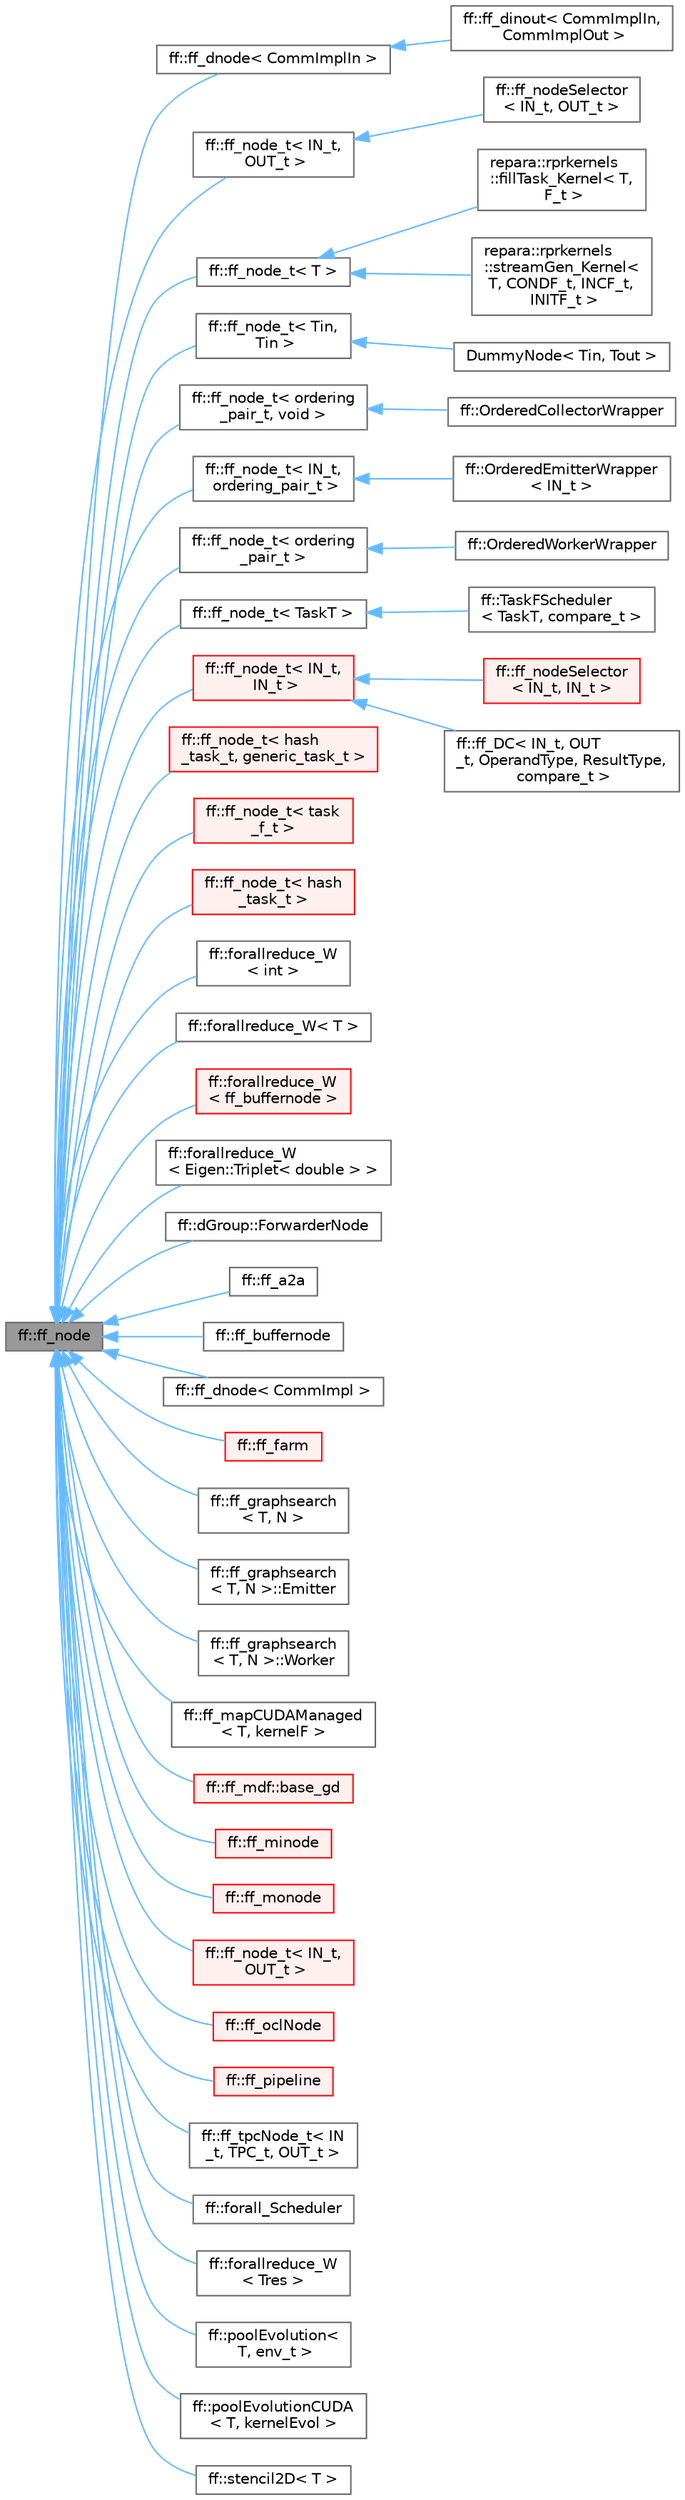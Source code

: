 digraph "ff::ff_node"
{
 // LATEX_PDF_SIZE
  bgcolor="transparent";
  edge [fontname=Helvetica,fontsize=10,labelfontname=Helvetica,labelfontsize=10];
  node [fontname=Helvetica,fontsize=10,shape=box,height=0.2,width=0.4];
  rankdir="LR";
  Node1 [id="Node000001",label="ff::ff_node",height=0.2,width=0.4,color="gray40", fillcolor="grey60", style="filled", fontcolor="black",tooltip="The FastFlow abstract contanier for a parallel activity (actor)."];
  Node1 -> Node2 [id="edge1_Node000001_Node000002",dir="back",color="steelblue1",style="solid",tooltip=" "];
  Node2 [id="Node000002",label="ff::ff_dnode\< CommImplIn \>",height=0.2,width=0.4,color="gray40", fillcolor="white", style="filled",URL="$classff_1_1ff__dnode.html",tooltip=" "];
  Node2 -> Node3 [id="edge2_Node000002_Node000003",dir="back",color="steelblue1",style="solid",tooltip=" "];
  Node3 [id="Node000003",label="ff::ff_dinout\< CommImplIn,\l CommImplOut \>",height=0.2,width=0.4,color="gray40", fillcolor="white", style="filled",URL="$classff_1_1ff__dinout.html",tooltip="A ff::ff_dnode serving both Input and Output to the network"];
  Node1 -> Node4 [id="edge3_Node000001_Node000004",dir="back",color="steelblue1",style="solid",tooltip=" "];
  Node4 [id="Node000004",label="ff::ff_node_t\< IN_t,\l OUT_t \>",height=0.2,width=0.4,color="gray40", fillcolor="white", style="filled",URL="$structff_1_1ff__node__t.html",tooltip=" "];
  Node4 -> Node5 [id="edge4_Node000004_Node000005",dir="back",color="steelblue1",style="solid",tooltip=" "];
  Node5 [id="Node000005",label="ff::ff_nodeSelector\l\< IN_t, OUT_t \>",height=0.2,width=0.4,color="gray40", fillcolor="white", style="filled",URL="$classff_1_1ff__node_selector.html",tooltip=" "];
  Node1 -> Node6 [id="edge5_Node000001_Node000006",dir="back",color="steelblue1",style="solid",tooltip=" "];
  Node6 [id="Node000006",label="ff::ff_node_t\< T \>",height=0.2,width=0.4,color="gray40", fillcolor="white", style="filled",URL="$structff_1_1ff__node__t.html",tooltip=" "];
  Node6 -> Node7 [id="edge6_Node000006_Node000007",dir="back",color="steelblue1",style="solid",tooltip=" "];
  Node7 [id="Node000007",label="repara::rprkernels\l::fillTask_Kernel\< T,\l F_t \>",height=0.2,width=0.4,color="gray40", fillcolor="white", style="filled",URL="$classrepara_1_1rprkernels_1_1fill_task___kernel.html",tooltip=" "];
  Node6 -> Node8 [id="edge7_Node000006_Node000008",dir="back",color="steelblue1",style="solid",tooltip=" "];
  Node8 [id="Node000008",label="repara::rprkernels\l::streamGen_Kernel\<\l T, CONDF_t, INCF_t,\l INITF_t \>",height=0.2,width=0.4,color="gray40", fillcolor="white", style="filled",URL="$classrepara_1_1rprkernels_1_1stream_gen___kernel.html",tooltip=" "];
  Node1 -> Node9 [id="edge8_Node000001_Node000009",dir="back",color="steelblue1",style="solid",tooltip=" "];
  Node9 [id="Node000009",label="ff::ff_node_t\< Tin,\l Tin \>",height=0.2,width=0.4,color="gray40", fillcolor="white", style="filled",URL="$structff_1_1ff__node__t.html",tooltip=" "];
  Node9 -> Node10 [id="edge9_Node000009_Node000010",dir="back",color="steelblue1",style="solid",tooltip=" "];
  Node10 [id="Node000010",label="DummyNode\< Tin, Tout \>",height=0.2,width=0.4,color="gray40", fillcolor="white", style="filled",URL="$struct_dummy_node.html",tooltip=" "];
  Node1 -> Node11 [id="edge10_Node000001_Node000011",dir="back",color="steelblue1",style="solid",tooltip=" "];
  Node11 [id="Node000011",label="ff::ff_node_t\< ordering\l_pair_t, void \>",height=0.2,width=0.4,color="gray40", fillcolor="white", style="filled",URL="$structff_1_1ff__node__t.html",tooltip=" "];
  Node11 -> Node12 [id="edge11_Node000011_Node000012",dir="back",color="steelblue1",style="solid",tooltip=" "];
  Node12 [id="Node000012",label="ff::OrderedCollectorWrapper",height=0.2,width=0.4,color="gray40", fillcolor="white", style="filled",URL="$classff_1_1_ordered_collector_wrapper.html",tooltip=" "];
  Node1 -> Node13 [id="edge12_Node000001_Node000013",dir="back",color="steelblue1",style="solid",tooltip=" "];
  Node13 [id="Node000013",label="ff::ff_node_t\< IN_t,\l ordering_pair_t \>",height=0.2,width=0.4,color="gray40", fillcolor="white", style="filled",URL="$structff_1_1ff__node__t.html",tooltip=" "];
  Node13 -> Node14 [id="edge13_Node000013_Node000014",dir="back",color="steelblue1",style="solid",tooltip=" "];
  Node14 [id="Node000014",label="ff::OrderedEmitterWrapper\l\< IN_t \>",height=0.2,width=0.4,color="gray40", fillcolor="white", style="filled",URL="$classff_1_1_ordered_emitter_wrapper.html",tooltip=" "];
  Node1 -> Node15 [id="edge14_Node000001_Node000015",dir="back",color="steelblue1",style="solid",tooltip=" "];
  Node15 [id="Node000015",label="ff::ff_node_t\< ordering\l_pair_t \>",height=0.2,width=0.4,color="gray40", fillcolor="white", style="filled",URL="$structff_1_1ff__node__t.html",tooltip=" "];
  Node15 -> Node16 [id="edge15_Node000015_Node000016",dir="back",color="steelblue1",style="solid",tooltip=" "];
  Node16 [id="Node000016",label="ff::OrderedWorkerWrapper",height=0.2,width=0.4,color="gray40", fillcolor="white", style="filled",URL="$classff_1_1_ordered_worker_wrapper.html",tooltip=" "];
  Node1 -> Node17 [id="edge16_Node000001_Node000017",dir="back",color="steelblue1",style="solid",tooltip=" "];
  Node17 [id="Node000017",label="ff::ff_node_t\< TaskT \>",height=0.2,width=0.4,color="gray40", fillcolor="white", style="filled",URL="$structff_1_1ff__node__t.html",tooltip=" "];
  Node17 -> Node18 [id="edge17_Node000017_Node000018",dir="back",color="steelblue1",style="solid",tooltip=" "];
  Node18 [id="Node000018",label="ff::TaskFScheduler\l\< TaskT, compare_t \>",height=0.2,width=0.4,color="gray40", fillcolor="white", style="filled",URL="$classff_1_1_task_f_scheduler.html",tooltip=" "];
  Node1 -> Node19 [id="edge18_Node000001_Node000019",dir="back",color="steelblue1",style="solid",tooltip=" "];
  Node19 [id="Node000019",label="ff::ff_node_t\< IN_t,\l IN_t \>",height=0.2,width=0.4,color="red", fillcolor="#FFF0F0", style="filled",URL="$structff_1_1ff__node__t.html",tooltip=" "];
  Node19 -> Node20 [id="edge19_Node000019_Node000020",dir="back",color="steelblue1",style="solid",tooltip=" "];
  Node20 [id="Node000020",label="ff::ff_nodeSelector\l\< IN_t, IN_t \>",height=0.2,width=0.4,color="red", fillcolor="#FFF0F0", style="filled",URL="$classff_1_1ff__node_selector.html",tooltip=" "];
  Node19 -> Node22 [id="edge20_Node000019_Node000022",dir="back",color="steelblue1",style="solid",tooltip=" "];
  Node22 [id="Node000022",label="ff::ff_DC\< IN_t, OUT\l_t, OperandType, ResultType,\l compare_t \>",height=0.2,width=0.4,color="gray40", fillcolor="white", style="filled",URL="$classff_1_1ff___d_c.html",tooltip="Macro Data Flow executor"];
  Node1 -> Node25 [id="edge21_Node000001_Node000025",dir="back",color="steelblue1",style="solid",tooltip=" "];
  Node25 [id="Node000025",label="ff::ff_node_t\< hash\l_task_t, generic_task_t \>",height=0.2,width=0.4,color="red", fillcolor="#FFF0F0", style="filled",URL="$structff_1_1ff__node__t.html",tooltip=" "];
  Node1 -> Node27 [id="edge22_Node000001_Node000027",dir="back",color="steelblue1",style="solid",tooltip=" "];
  Node27 [id="Node000027",label="ff::ff_node_t\< task\l_f_t \>",height=0.2,width=0.4,color="red", fillcolor="#FFF0F0", style="filled",URL="$structff_1_1ff__node__t.html",tooltip=" "];
  Node1 -> Node33 [id="edge23_Node000001_Node000033",dir="back",color="steelblue1",style="solid",tooltip=" "];
  Node33 [id="Node000033",label="ff::ff_node_t\< hash\l_task_t \>",height=0.2,width=0.4,color="red", fillcolor="#FFF0F0", style="filled",URL="$structff_1_1ff__node__t.html",tooltip=" "];
  Node1 -> Node35 [id="edge24_Node000001_Node000035",dir="back",color="steelblue1",style="solid",tooltip=" "];
  Node35 [id="Node000035",label="ff::forallreduce_W\l\< int \>",height=0.2,width=0.4,color="gray40", fillcolor="white", style="filled",URL="$classff_1_1forallreduce___w.html",tooltip=" "];
  Node1 -> Node36 [id="edge25_Node000001_Node000036",dir="back",color="steelblue1",style="solid",tooltip=" "];
  Node36 [id="Node000036",label="ff::forallreduce_W\< T \>",height=0.2,width=0.4,color="gray40", fillcolor="white", style="filled",URL="$classff_1_1forallreduce___w.html",tooltip=" "];
  Node1 -> Node37 [id="edge26_Node000001_Node000037",dir="back",color="steelblue1",style="solid",tooltip=" "];
  Node37 [id="Node000037",label="ff::forallreduce_W\l\< ff_buffernode \>",height=0.2,width=0.4,color="red", fillcolor="#FFF0F0", style="filled",URL="$classff_1_1forallreduce___w.html",tooltip=" "];
  Node1 -> Node39 [id="edge27_Node000001_Node000039",dir="back",color="steelblue1",style="solid",tooltip=" "];
  Node39 [id="Node000039",label="ff::forallreduce_W\l\< Eigen::Triplet\< double \> \>",height=0.2,width=0.4,color="gray40", fillcolor="white", style="filled",URL="$classff_1_1forallreduce___w.html",tooltip=" "];
  Node1 -> Node40 [id="edge28_Node000001_Node000040",dir="back",color="steelblue1",style="solid",tooltip=" "];
  Node40 [id="Node000040",label="ff::dGroup::ForwarderNode",height=0.2,width=0.4,color="gray40", fillcolor="white", style="filled",URL="$structff_1_1d_group_1_1_forwarder_node.html",tooltip=" "];
  Node1 -> Node41 [id="edge29_Node000001_Node000041",dir="back",color="steelblue1",style="solid",tooltip=" "];
  Node41 [id="Node000041",label="ff::ff_a2a",height=0.2,width=0.4,color="gray40", fillcolor="white", style="filled",URL="$classff_1_1ff__a2a.html",tooltip=" "];
  Node1 -> Node42 [id="edge30_Node000001_Node000042",dir="back",color="steelblue1",style="solid",tooltip=" "];
  Node42 [id="Node000042",label="ff::ff_buffernode",height=0.2,width=0.4,color="gray40", fillcolor="white", style="filled",URL="$structff_1_1ff__buffernode.html",tooltip=" "];
  Node1 -> Node43 [id="edge31_Node000001_Node000043",dir="back",color="steelblue1",style="solid",tooltip=" "];
  Node43 [id="Node000043",label="ff::ff_dnode\< CommImpl \>",height=0.2,width=0.4,color="gray40", fillcolor="white", style="filled",URL="$classff_1_1ff__dnode.html",tooltip="Defines ff::ff_dnode"];
  Node1 -> Node44 [id="edge32_Node000001_Node000044",dir="back",color="steelblue1",style="solid",tooltip=" "];
  Node44 [id="Node000044",label="ff::ff_farm",height=0.2,width=0.4,color="red", fillcolor="#FFF0F0", style="filled",URL="$classff_1_1ff__farm.html",tooltip="The Farm skeleton, with Emitter (lb_t) and Collector (gt_t)."];
  Node1 -> Node56 [id="edge33_Node000001_Node000056",dir="back",color="steelblue1",style="solid",tooltip=" "];
  Node56 [id="Node000056",label="ff::ff_graphsearch\l\< T, N \>",height=0.2,width=0.4,color="gray40", fillcolor="white", style="filled",URL="$classff_1_1ff__graphsearch.html",tooltip=" "];
  Node1 -> Node57 [id="edge34_Node000001_Node000057",dir="back",color="steelblue1",style="solid",tooltip=" "];
  Node57 [id="Node000057",label="ff::ff_graphsearch\l\< T, N \>::Emitter",height=0.2,width=0.4,color="gray40", fillcolor="white", style="filled",URL="$classff_1_1ff__graphsearch_1_1_emitter.html",tooltip=" "];
  Node1 -> Node58 [id="edge35_Node000001_Node000058",dir="back",color="steelblue1",style="solid",tooltip=" "];
  Node58 [id="Node000058",label="ff::ff_graphsearch\l\< T, N \>::Worker",height=0.2,width=0.4,color="gray40", fillcolor="white", style="filled",URL="$classff_1_1ff__graphsearch_1_1_worker.html",tooltip=" "];
  Node1 -> Node59 [id="edge36_Node000001_Node000059",dir="back",color="steelblue1",style="solid",tooltip=" "];
  Node59 [id="Node000059",label="ff::ff_mapCUDAManaged\l\< T, kernelF \>",height=0.2,width=0.4,color="gray40", fillcolor="white", style="filled",URL="$classff_1_1ff__map_c_u_d_a_managed.html",tooltip="The ff_mapCUDAManaged skeleton."];
  Node1 -> Node60 [id="edge37_Node000001_Node000060",dir="back",color="steelblue1",style="solid",tooltip=" "];
  Node60 [id="Node000060",label="ff::ff_mdf::base_gd",height=0.2,width=0.4,color="red", fillcolor="#FFF0F0", style="filled",URL="$structff_1_1ff__mdf_1_1base__gd.html",tooltip=" "];
  Node1 -> Node62 [id="edge38_Node000001_Node000062",dir="back",color="steelblue1",style="solid",tooltip=" "];
  Node62 [id="Node000062",label="ff::ff_minode",height=0.2,width=0.4,color="red", fillcolor="#FFF0F0", style="filled",URL="$classff_1_1ff__minode.html",tooltip="Multiple input ff_node (the SPMC mediator)"];
  Node1 -> Node77 [id="edge39_Node000001_Node000077",dir="back",color="steelblue1",style="solid",tooltip=" "];
  Node77 [id="Node000077",label="ff::ff_monode",height=0.2,width=0.4,color="red", fillcolor="#FFF0F0", style="filled",URL="$classff_1_1ff__monode.html",tooltip="Multiple output ff_node (the MPSC mediator)"];
  Node1 -> Node89 [id="edge40_Node000001_Node000089",dir="back",color="steelblue1",style="solid",tooltip=" "];
  Node89 [id="Node000089",label="ff::ff_node_t\< IN_t,\l OUT_t \>",height=0.2,width=0.4,color="red", fillcolor="#FFF0F0", style="filled",URL="$structff_1_1ff__node__t.html",tooltip=" "];
  Node1 -> Node92 [id="edge41_Node000001_Node000092",dir="back",color="steelblue1",style="solid",tooltip=" "];
  Node92 [id="Node000092",label="ff::ff_oclNode",height=0.2,width=0.4,color="red", fillcolor="#FFF0F0", style="filled",URL="$classff_1_1ff__ocl_node.html",tooltip="OpenCL specialisation of the ff_node class"];
  Node1 -> Node94 [id="edge42_Node000001_Node000094",dir="back",color="steelblue1",style="solid",tooltip=" "];
  Node94 [id="Node000094",label="ff::ff_pipeline",height=0.2,width=0.4,color="red", fillcolor="#FFF0F0", style="filled",URL="$classff_1_1ff__pipeline.html",tooltip="The Pipeline skeleton (low-level syntax)"];
  Node1 -> Node97 [id="edge43_Node000001_Node000097",dir="back",color="steelblue1",style="solid",tooltip=" "];
  Node97 [id="Node000097",label="ff::ff_tpcNode_t\< IN\l_t, TPC_t, OUT_t \>",height=0.2,width=0.4,color="gray40", fillcolor="white", style="filled",URL="$classff_1_1ff__tpc_node__t.html",tooltip=" "];
  Node1 -> Node98 [id="edge44_Node000001_Node000098",dir="back",color="steelblue1",style="solid",tooltip=" "];
  Node98 [id="Node000098",label="ff::forall_Scheduler",height=0.2,width=0.4,color="gray40", fillcolor="white", style="filled",URL="$classff_1_1forall___scheduler.html",tooltip=" "];
  Node1 -> Node99 [id="edge45_Node000001_Node000099",dir="back",color="steelblue1",style="solid",tooltip=" "];
  Node99 [id="Node000099",label="ff::forallreduce_W\l\< Tres \>",height=0.2,width=0.4,color="gray40", fillcolor="white", style="filled",URL="$classff_1_1forallreduce___w.html",tooltip=" "];
  Node1 -> Node100 [id="edge46_Node000001_Node000100",dir="back",color="steelblue1",style="solid",tooltip=" "];
  Node100 [id="Node000100",label="ff::poolEvolution\<\l T, env_t \>",height=0.2,width=0.4,color="gray40", fillcolor="white", style="filled",URL="$classff_1_1pool_evolution.html",tooltip="The pool evolution parallel pattern."];
  Node1 -> Node101 [id="edge47_Node000001_Node000101",dir="back",color="steelblue1",style="solid",tooltip=" "];
  Node101 [id="Node000101",label="ff::poolEvolutionCUDA\l\< T, kernelEvol \>",height=0.2,width=0.4,color="gray40", fillcolor="white", style="filled",URL="$classff_1_1pool_evolution_c_u_d_a.html",tooltip=" "];
  Node1 -> Node102 [id="edge48_Node000001_Node000102",dir="back",color="steelblue1",style="solid",tooltip=" "];
  Node102 [id="Node000102",label="ff::stencil2D\< T \>",height=0.2,width=0.4,color="gray40", fillcolor="white", style="filled",URL="$classff_1_1stencil2_d.html",tooltip=" "];
}
